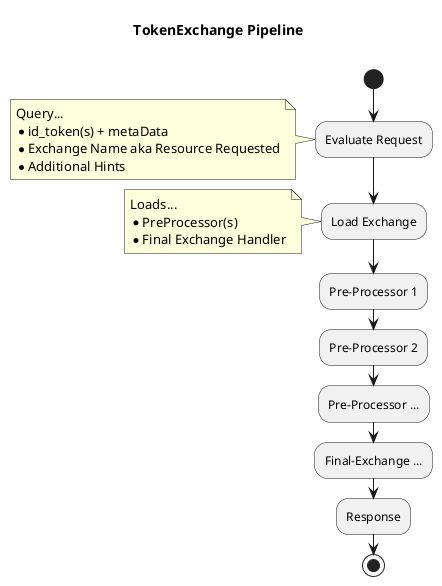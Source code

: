 @startuml

title TokenExchange Pipeline \n

start

:Evaluate Request;

note left
    Query...
    * id_token(s) + metaData
    * Exchange Name aka Resource Requested
    * Additional Hints
end note

:Load Exchange;
note left
    Loads...
    * PreProcessor(s)
    * Final Exchange Handler
end note

:Pre-Processor 1;
:Pre-Processor 2;
:Pre-Processor ...;
:Final-Exchange ...;
:Response;
stop

@enduml
